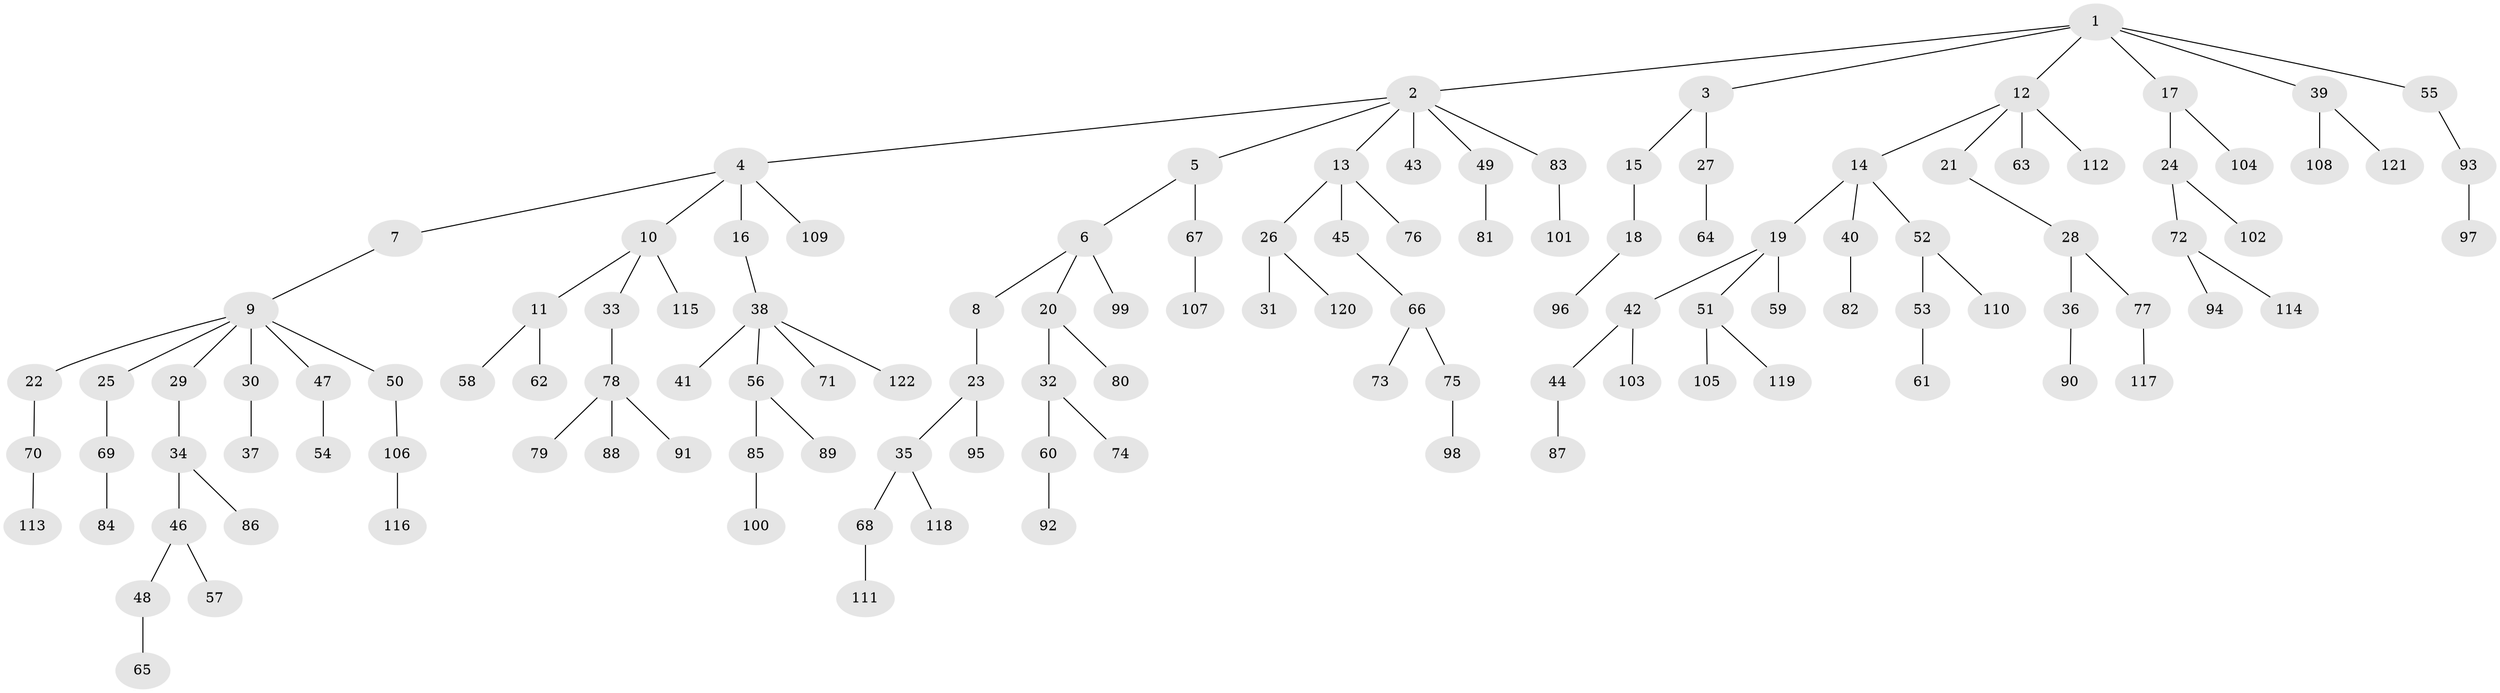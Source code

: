 // coarse degree distribution, {1: 0.7291666666666666, 2: 0.1875, 8: 0.020833333333333332, 4: 0.020833333333333332, 5: 0.020833333333333332, 24: 0.020833333333333332}
// Generated by graph-tools (version 1.1) at 2025/56/03/04/25 21:56:57]
// undirected, 122 vertices, 121 edges
graph export_dot {
graph [start="1"]
  node [color=gray90,style=filled];
  1;
  2;
  3;
  4;
  5;
  6;
  7;
  8;
  9;
  10;
  11;
  12;
  13;
  14;
  15;
  16;
  17;
  18;
  19;
  20;
  21;
  22;
  23;
  24;
  25;
  26;
  27;
  28;
  29;
  30;
  31;
  32;
  33;
  34;
  35;
  36;
  37;
  38;
  39;
  40;
  41;
  42;
  43;
  44;
  45;
  46;
  47;
  48;
  49;
  50;
  51;
  52;
  53;
  54;
  55;
  56;
  57;
  58;
  59;
  60;
  61;
  62;
  63;
  64;
  65;
  66;
  67;
  68;
  69;
  70;
  71;
  72;
  73;
  74;
  75;
  76;
  77;
  78;
  79;
  80;
  81;
  82;
  83;
  84;
  85;
  86;
  87;
  88;
  89;
  90;
  91;
  92;
  93;
  94;
  95;
  96;
  97;
  98;
  99;
  100;
  101;
  102;
  103;
  104;
  105;
  106;
  107;
  108;
  109;
  110;
  111;
  112;
  113;
  114;
  115;
  116;
  117;
  118;
  119;
  120;
  121;
  122;
  1 -- 2;
  1 -- 3;
  1 -- 12;
  1 -- 17;
  1 -- 39;
  1 -- 55;
  2 -- 4;
  2 -- 5;
  2 -- 13;
  2 -- 43;
  2 -- 49;
  2 -- 83;
  3 -- 15;
  3 -- 27;
  4 -- 7;
  4 -- 10;
  4 -- 16;
  4 -- 109;
  5 -- 6;
  5 -- 67;
  6 -- 8;
  6 -- 20;
  6 -- 99;
  7 -- 9;
  8 -- 23;
  9 -- 22;
  9 -- 25;
  9 -- 29;
  9 -- 30;
  9 -- 47;
  9 -- 50;
  10 -- 11;
  10 -- 33;
  10 -- 115;
  11 -- 58;
  11 -- 62;
  12 -- 14;
  12 -- 21;
  12 -- 63;
  12 -- 112;
  13 -- 26;
  13 -- 45;
  13 -- 76;
  14 -- 19;
  14 -- 40;
  14 -- 52;
  15 -- 18;
  16 -- 38;
  17 -- 24;
  17 -- 104;
  18 -- 96;
  19 -- 42;
  19 -- 51;
  19 -- 59;
  20 -- 32;
  20 -- 80;
  21 -- 28;
  22 -- 70;
  23 -- 35;
  23 -- 95;
  24 -- 72;
  24 -- 102;
  25 -- 69;
  26 -- 31;
  26 -- 120;
  27 -- 64;
  28 -- 36;
  28 -- 77;
  29 -- 34;
  30 -- 37;
  32 -- 60;
  32 -- 74;
  33 -- 78;
  34 -- 46;
  34 -- 86;
  35 -- 68;
  35 -- 118;
  36 -- 90;
  38 -- 41;
  38 -- 56;
  38 -- 71;
  38 -- 122;
  39 -- 108;
  39 -- 121;
  40 -- 82;
  42 -- 44;
  42 -- 103;
  44 -- 87;
  45 -- 66;
  46 -- 48;
  46 -- 57;
  47 -- 54;
  48 -- 65;
  49 -- 81;
  50 -- 106;
  51 -- 105;
  51 -- 119;
  52 -- 53;
  52 -- 110;
  53 -- 61;
  55 -- 93;
  56 -- 85;
  56 -- 89;
  60 -- 92;
  66 -- 73;
  66 -- 75;
  67 -- 107;
  68 -- 111;
  69 -- 84;
  70 -- 113;
  72 -- 94;
  72 -- 114;
  75 -- 98;
  77 -- 117;
  78 -- 79;
  78 -- 88;
  78 -- 91;
  83 -- 101;
  85 -- 100;
  93 -- 97;
  106 -- 116;
}
